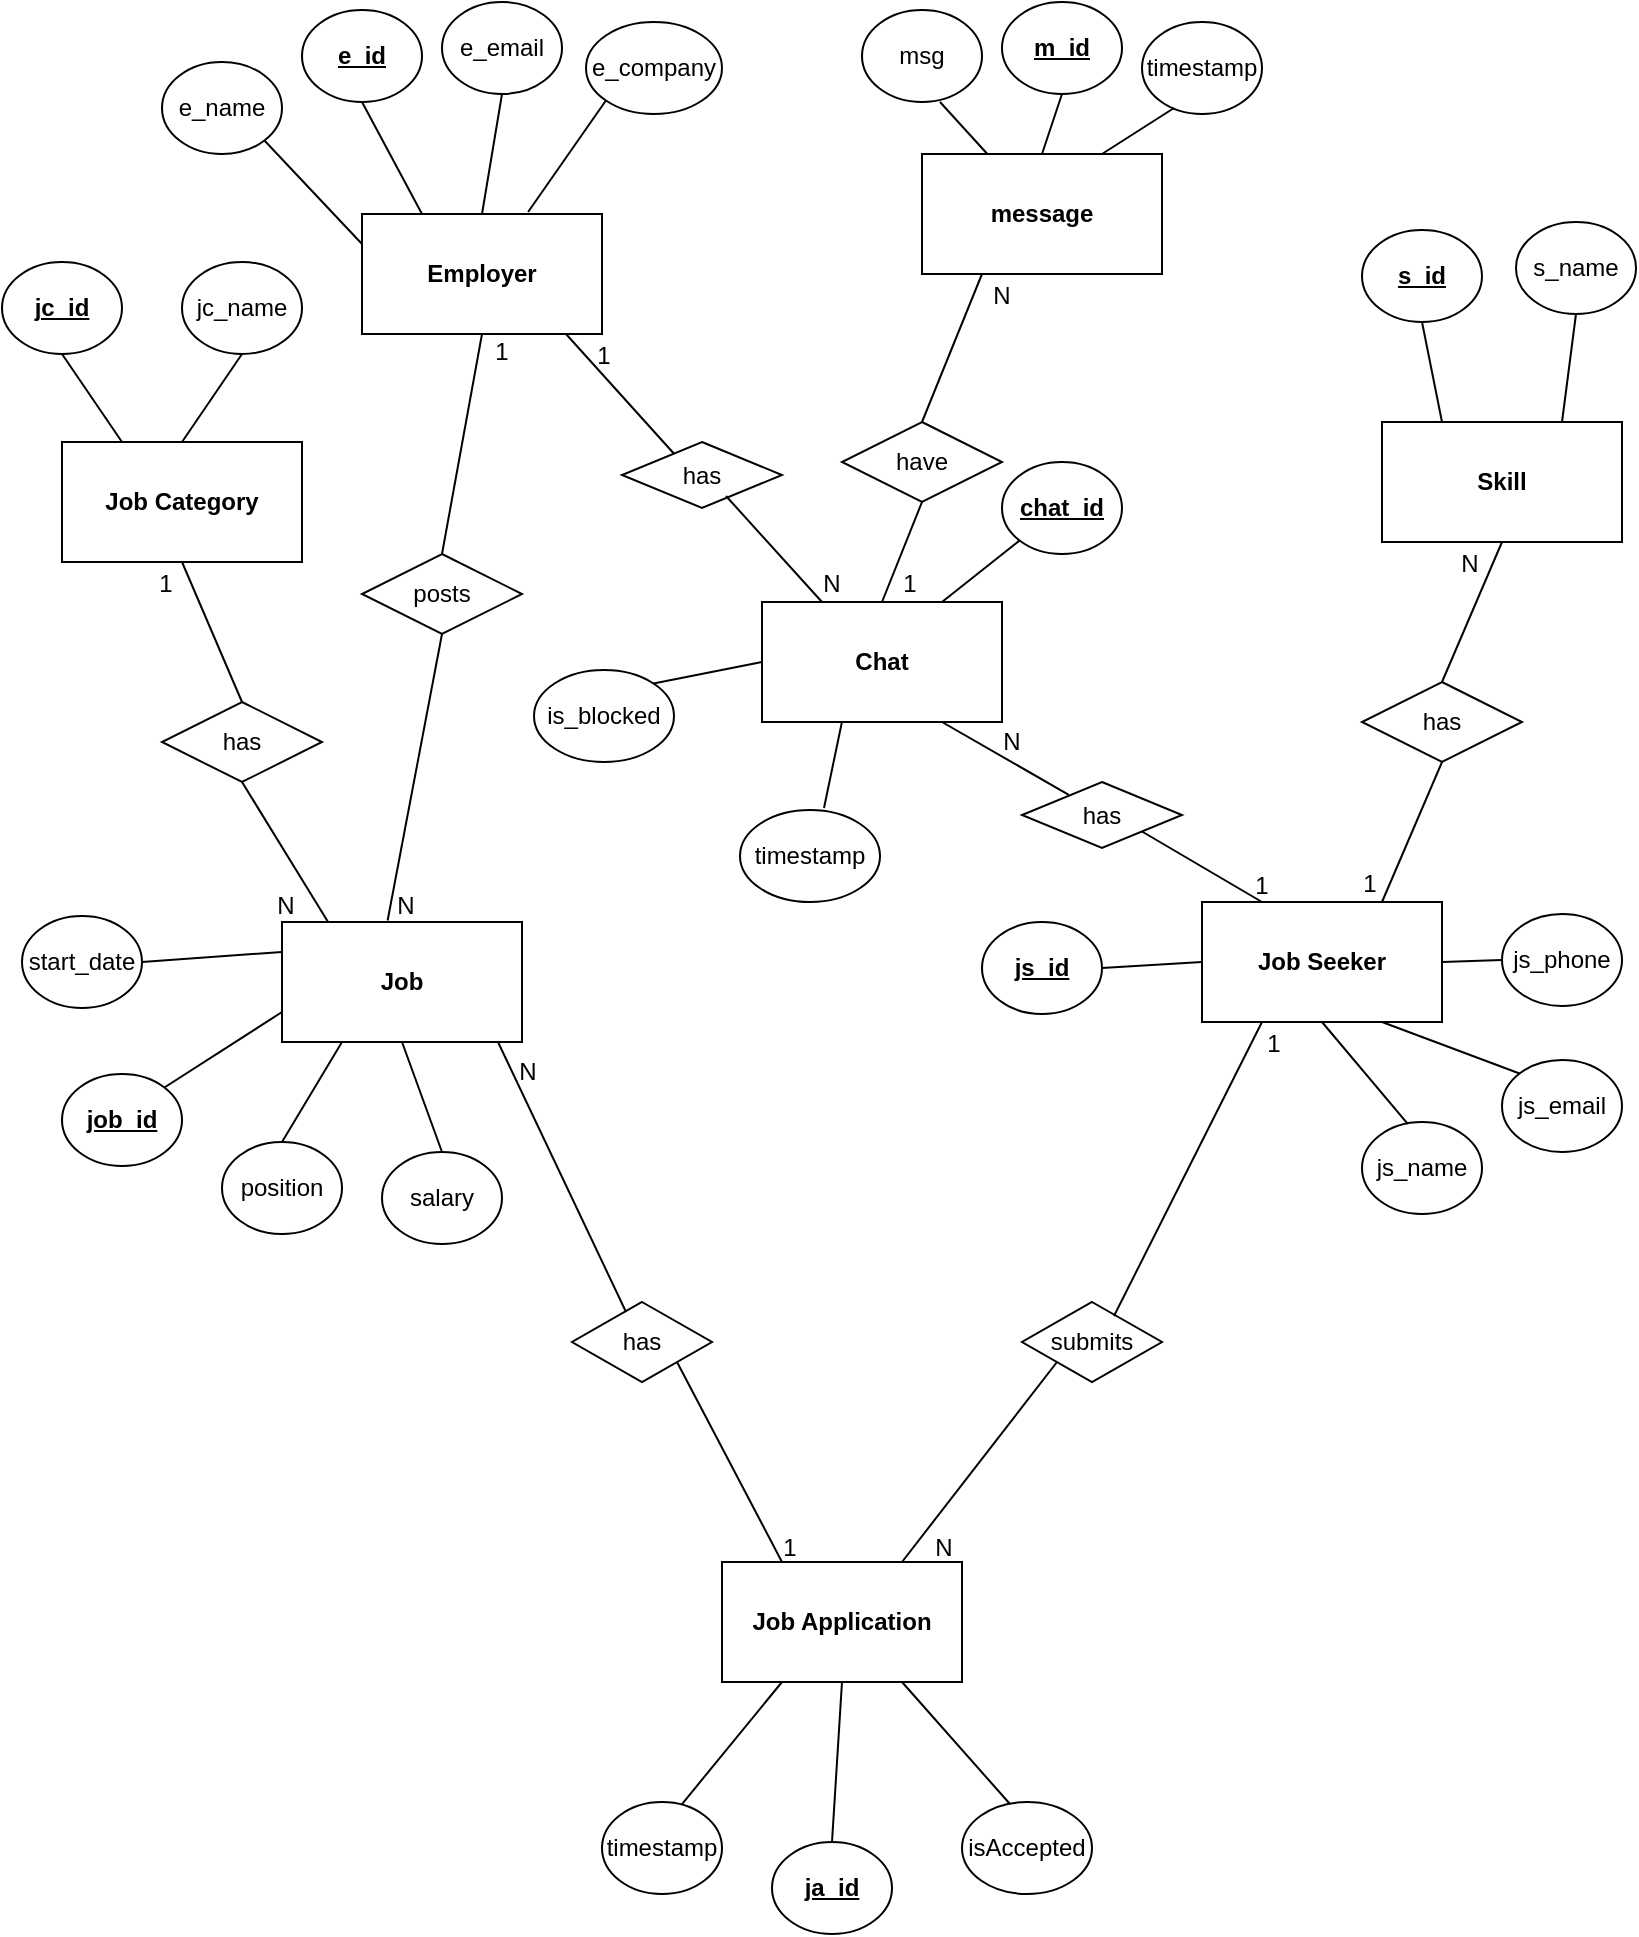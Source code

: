 <mxfile version="20.2.2" type="device"><diagram id="ot7mNQ8StKv5uAIz0K2X" name="Page-1"><mxGraphModel dx="1422" dy="754" grid="1" gridSize="10" guides="1" tooltips="1" connect="1" arrows="1" fold="1" page="1" pageScale="1" pageWidth="827" pageHeight="1169" math="0" shadow="0"><root><mxCell id="0"/><mxCell id="1" parent="0"/><mxCell id="KXosgLUFcBgV6PKpfc1--1" value="&lt;b&gt;Employer&lt;/b&gt;" style="rounded=0;whiteSpace=wrap;html=1;" parent="1" vertex="1"><mxGeometry x="190" y="116" width="120" height="60" as="geometry"/></mxCell><mxCell id="KXosgLUFcBgV6PKpfc1--2" value="&lt;b&gt;Job Seeker&lt;/b&gt;" style="rounded=0;whiteSpace=wrap;html=1;" parent="1" vertex="1"><mxGeometry x="610" y="460" width="120" height="60" as="geometry"/></mxCell><mxCell id="KXosgLUFcBgV6PKpfc1--4" value="&lt;b&gt;Skill&lt;/b&gt;" style="rounded=0;whiteSpace=wrap;html=1;" parent="1" vertex="1"><mxGeometry x="700" y="220" width="120" height="60" as="geometry"/></mxCell><mxCell id="KXosgLUFcBgV6PKpfc1--5" value="&lt;b&gt;Job Category&lt;/b&gt;" style="rounded=0;whiteSpace=wrap;html=1;" parent="1" vertex="1"><mxGeometry x="40" y="230" width="120" height="60" as="geometry"/></mxCell><mxCell id="KXosgLUFcBgV6PKpfc1--7" value="&lt;b&gt;Job&lt;/b&gt;" style="rounded=0;whiteSpace=wrap;html=1;" parent="1" vertex="1"><mxGeometry x="150" y="470" width="120" height="60" as="geometry"/></mxCell><mxCell id="KXosgLUFcBgV6PKpfc1--12" value="has" style="rhombus;whiteSpace=wrap;html=1;" parent="1" vertex="1"><mxGeometry x="690" y="350" width="80" height="40" as="geometry"/></mxCell><mxCell id="KXosgLUFcBgV6PKpfc1--14" value="posts" style="rhombus;whiteSpace=wrap;html=1;" parent="1" vertex="1"><mxGeometry x="190" y="286" width="80" height="40" as="geometry"/></mxCell><mxCell id="KXosgLUFcBgV6PKpfc1--15" value="has" style="rhombus;whiteSpace=wrap;html=1;" parent="1" vertex="1"><mxGeometry x="90" y="360" width="80" height="40" as="geometry"/></mxCell><mxCell id="KXosgLUFcBgV6PKpfc1--16" value="has" style="rhombus;whiteSpace=wrap;html=1;" parent="1" vertex="1"><mxGeometry x="295" y="660" width="70" height="40" as="geometry"/></mxCell><mxCell id="KXosgLUFcBgV6PKpfc1--17" value="submits" style="rhombus;whiteSpace=wrap;html=1;" parent="1" vertex="1"><mxGeometry x="520" y="660" width="70" height="40" as="geometry"/></mxCell><mxCell id="KXosgLUFcBgV6PKpfc1--20" value="" style="endArrow=none;html=1;rounded=0;entryX=0.5;entryY=1;entryDx=0;entryDy=0;exitX=0.5;exitY=0;exitDx=0;exitDy=0;" parent="1" source="KXosgLUFcBgV6PKpfc1--15" target="KXosgLUFcBgV6PKpfc1--5" edge="1"><mxGeometry width="50" height="50" relative="1" as="geometry"><mxPoint x="90" y="500" as="sourcePoint"/><mxPoint x="140" y="450" as="targetPoint"/></mxGeometry></mxCell><mxCell id="KXosgLUFcBgV6PKpfc1--21" value="" style="endArrow=none;html=1;rounded=0;entryX=0.5;entryY=1;entryDx=0;entryDy=0;exitX=0.192;exitY=0;exitDx=0;exitDy=0;exitPerimeter=0;" parent="1" source="KXosgLUFcBgV6PKpfc1--7" target="KXosgLUFcBgV6PKpfc1--15" edge="1"><mxGeometry width="50" height="50" relative="1" as="geometry"><mxPoint x="260" y="440" as="sourcePoint"/><mxPoint x="190" y="450" as="targetPoint"/></mxGeometry></mxCell><mxCell id="KXosgLUFcBgV6PKpfc1--22" value="" style="endArrow=none;html=1;rounded=0;entryX=0.5;entryY=1;entryDx=0;entryDy=0;exitX=0.44;exitY=-0.013;exitDx=0;exitDy=0;exitPerimeter=0;" parent="1" source="KXosgLUFcBgV6PKpfc1--7" target="KXosgLUFcBgV6PKpfc1--14" edge="1"><mxGeometry width="50" height="50" relative="1" as="geometry"><mxPoint x="320" y="380" as="sourcePoint"/><mxPoint x="370" y="330" as="targetPoint"/></mxGeometry></mxCell><mxCell id="KXosgLUFcBgV6PKpfc1--23" value="" style="endArrow=none;html=1;rounded=0;entryX=0.5;entryY=1;entryDx=0;entryDy=0;exitX=0.5;exitY=0;exitDx=0;exitDy=0;" parent="1" source="KXosgLUFcBgV6PKpfc1--14" target="KXosgLUFcBgV6PKpfc1--1" edge="1"><mxGeometry width="50" height="50" relative="1" as="geometry"><mxPoint x="380" y="200" as="sourcePoint"/><mxPoint x="430" y="150" as="targetPoint"/></mxGeometry></mxCell><mxCell id="KXosgLUFcBgV6PKpfc1--24" value="" style="endArrow=none;html=1;rounded=0;entryX=0.386;entryY=0.125;entryDx=0;entryDy=0;exitX=0.25;exitY=0;exitDx=0;exitDy=0;entryPerimeter=0;" parent="1" source="KXosgLUFcBgV6PKpfc1--35" target="KXosgLUFcBgV6PKpfc1--16" edge="1"><mxGeometry width="50" height="50" relative="1" as="geometry"><mxPoint x="400" y="420" as="sourcePoint"/><mxPoint x="450" y="370" as="targetPoint"/></mxGeometry></mxCell><mxCell id="KXosgLUFcBgV6PKpfc1--25" value="" style="endArrow=none;html=1;rounded=0;exitX=1;exitY=1;exitDx=0;exitDy=0;entryX=0.25;entryY=0;entryDx=0;entryDy=0;" parent="1" source="KXosgLUFcBgV6PKpfc1--16" target="Z9V-n-naRzjjNJG9ukFf-1" edge="1"><mxGeometry width="50" height="50" relative="1" as="geometry"><mxPoint x="500" y="260" as="sourcePoint"/><mxPoint x="530" y="650" as="targetPoint"/></mxGeometry></mxCell><mxCell id="KXosgLUFcBgV6PKpfc1--26" value="" style="endArrow=none;html=1;rounded=0;entryX=0;entryY=1;entryDx=0;entryDy=0;exitX=0.75;exitY=0;exitDx=0;exitDy=0;" parent="1" source="Z9V-n-naRzjjNJG9ukFf-1" target="KXosgLUFcBgV6PKpfc1--17" edge="1"><mxGeometry width="50" height="50" relative="1" as="geometry"><mxPoint x="530" y="470" as="sourcePoint"/><mxPoint x="580" y="420" as="targetPoint"/></mxGeometry></mxCell><mxCell id="KXosgLUFcBgV6PKpfc1--27" value="" style="endArrow=none;html=1;rounded=0;entryX=0.25;entryY=1;entryDx=0;entryDy=0;exitX=0.657;exitY=0.175;exitDx=0;exitDy=0;exitPerimeter=0;" parent="1" source="KXosgLUFcBgV6PKpfc1--17" target="KXosgLUFcBgV6PKpfc1--2" edge="1"><mxGeometry width="50" height="50" relative="1" as="geometry"><mxPoint x="660" y="330" as="sourcePoint"/><mxPoint x="710" y="280" as="targetPoint"/></mxGeometry></mxCell><mxCell id="KXosgLUFcBgV6PKpfc1--28" value="" style="endArrow=none;html=1;rounded=0;entryX=0.5;entryY=1;entryDx=0;entryDy=0;exitX=0.75;exitY=0;exitDx=0;exitDy=0;" parent="1" source="KXosgLUFcBgV6PKpfc1--2" target="KXosgLUFcBgV6PKpfc1--12" edge="1"><mxGeometry width="50" height="50" relative="1" as="geometry"><mxPoint x="630" y="450" as="sourcePoint"/><mxPoint x="680" y="400" as="targetPoint"/></mxGeometry></mxCell><mxCell id="KXosgLUFcBgV6PKpfc1--29" value="" style="endArrow=none;html=1;rounded=0;exitX=0.5;exitY=0;exitDx=0;exitDy=0;entryX=0.5;entryY=1;entryDx=0;entryDy=0;" parent="1" source="KXosgLUFcBgV6PKpfc1--12" target="KXosgLUFcBgV6PKpfc1--4" edge="1"><mxGeometry width="50" height="50" relative="1" as="geometry"><mxPoint x="770" y="390" as="sourcePoint"/><mxPoint x="820" y="340" as="targetPoint"/></mxGeometry></mxCell><mxCell id="KXosgLUFcBgV6PKpfc1--30" value="1" style="text;html=1;strokeColor=none;fillColor=none;align=center;verticalAlign=middle;whiteSpace=wrap;rounded=0;" parent="1" vertex="1"><mxGeometry x="664" y="436" width="60" height="30" as="geometry"/></mxCell><mxCell id="KXosgLUFcBgV6PKpfc1--31" value="N" style="text;html=1;strokeColor=none;fillColor=none;align=center;verticalAlign=middle;whiteSpace=wrap;rounded=0;" parent="1" vertex="1"><mxGeometry x="714" y="276" width="60" height="30" as="geometry"/></mxCell><mxCell id="KXosgLUFcBgV6PKpfc1--32" value="1" style="text;html=1;strokeColor=none;fillColor=none;align=center;verticalAlign=middle;whiteSpace=wrap;rounded=0;" parent="1" vertex="1"><mxGeometry x="616" y="516" width="60" height="30" as="geometry"/></mxCell><mxCell id="KXosgLUFcBgV6PKpfc1--33" value="N" style="text;html=1;strokeColor=none;fillColor=none;align=center;verticalAlign=middle;whiteSpace=wrap;rounded=0;" parent="1" vertex="1"><mxGeometry x="451" y="768" width="60" height="30" as="geometry"/></mxCell><mxCell id="KXosgLUFcBgV6PKpfc1--34" value="1" style="text;html=1;strokeColor=none;fillColor=none;align=center;verticalAlign=middle;whiteSpace=wrap;rounded=0;" parent="1" vertex="1"><mxGeometry x="374" y="768" width="60" height="30" as="geometry"/></mxCell><mxCell id="KXosgLUFcBgV6PKpfc1--35" value="N" style="text;html=1;strokeColor=none;fillColor=none;align=center;verticalAlign=middle;whiteSpace=wrap;rounded=0;" parent="1" vertex="1"><mxGeometry x="243" y="530" width="60" height="30" as="geometry"/></mxCell><mxCell id="KXosgLUFcBgV6PKpfc1--37" value="1" style="text;html=1;strokeColor=none;fillColor=none;align=center;verticalAlign=middle;whiteSpace=wrap;rounded=0;" parent="1" vertex="1"><mxGeometry x="230" y="170" width="60" height="30" as="geometry"/></mxCell><mxCell id="KXosgLUFcBgV6PKpfc1--39" value="N" style="text;html=1;strokeColor=none;fillColor=none;align=center;verticalAlign=middle;whiteSpace=wrap;rounded=0;" parent="1" vertex="1"><mxGeometry x="182" y="447" width="60" height="30" as="geometry"/></mxCell><mxCell id="KXosgLUFcBgV6PKpfc1--40" value="N" style="text;html=1;strokeColor=none;fillColor=none;align=center;verticalAlign=middle;whiteSpace=wrap;rounded=0;" parent="1" vertex="1"><mxGeometry x="122" y="447" width="60" height="30" as="geometry"/></mxCell><mxCell id="KXosgLUFcBgV6PKpfc1--42" value="1" style="text;html=1;strokeColor=none;fillColor=none;align=center;verticalAlign=middle;whiteSpace=wrap;rounded=0;" parent="1" vertex="1"><mxGeometry x="62" y="286" width="60" height="30" as="geometry"/></mxCell><mxCell id="KXosgLUFcBgV6PKpfc1--43" value="s_name" style="ellipse;whiteSpace=wrap;html=1;" parent="1" vertex="1"><mxGeometry x="767" y="120" width="60" height="46" as="geometry"/></mxCell><mxCell id="KXosgLUFcBgV6PKpfc1--44" value="&lt;b&gt;&lt;u&gt;s_id&lt;/u&gt;&lt;/b&gt;" style="ellipse;whiteSpace=wrap;html=1;" parent="1" vertex="1"><mxGeometry x="690" y="124" width="60" height="46" as="geometry"/></mxCell><mxCell id="KXosgLUFcBgV6PKpfc1--45" value="&lt;b&gt;&lt;u&gt;js_id&lt;/u&gt;&lt;/b&gt;" style="ellipse;whiteSpace=wrap;html=1;" parent="1" vertex="1"><mxGeometry x="500" y="470" width="60" height="46" as="geometry"/></mxCell><mxCell id="KXosgLUFcBgV6PKpfc1--46" value="js_name" style="ellipse;whiteSpace=wrap;html=1;" parent="1" vertex="1"><mxGeometry x="690" y="570" width="60" height="46" as="geometry"/></mxCell><mxCell id="KXosgLUFcBgV6PKpfc1--47" value="js_email" style="ellipse;whiteSpace=wrap;html=1;" parent="1" vertex="1"><mxGeometry x="760" y="539" width="60" height="46" as="geometry"/></mxCell><mxCell id="KXosgLUFcBgV6PKpfc1--48" value="js_phone" style="ellipse;whiteSpace=wrap;html=1;" parent="1" vertex="1"><mxGeometry x="760" y="466" width="60" height="46" as="geometry"/></mxCell><mxCell id="KXosgLUFcBgV6PKpfc1--49" value="&lt;b&gt;&lt;u&gt;job_id&lt;/u&gt;&lt;/b&gt;" style="ellipse;whiteSpace=wrap;html=1;" parent="1" vertex="1"><mxGeometry x="40" y="546" width="60" height="46" as="geometry"/></mxCell><mxCell id="KXosgLUFcBgV6PKpfc1--50" value="position" style="ellipse;whiteSpace=wrap;html=1;" parent="1" vertex="1"><mxGeometry x="120" y="580" width="60" height="46" as="geometry"/></mxCell><mxCell id="KXosgLUFcBgV6PKpfc1--51" value="salary" style="ellipse;whiteSpace=wrap;html=1;" parent="1" vertex="1"><mxGeometry x="200" y="585" width="60" height="46" as="geometry"/></mxCell><mxCell id="KXosgLUFcBgV6PKpfc1--52" value="start_date" style="ellipse;whiteSpace=wrap;html=1;" parent="1" vertex="1"><mxGeometry x="20" y="467" width="60" height="46" as="geometry"/></mxCell><mxCell id="KXosgLUFcBgV6PKpfc1--53" value="&lt;b&gt;&lt;u&gt;jc_id&lt;/u&gt;&lt;/b&gt;" style="ellipse;whiteSpace=wrap;html=1;" parent="1" vertex="1"><mxGeometry x="10" y="140" width="60" height="46" as="geometry"/></mxCell><mxCell id="KXosgLUFcBgV6PKpfc1--54" value="jc_name" style="ellipse;whiteSpace=wrap;html=1;" parent="1" vertex="1"><mxGeometry x="100" y="140" width="60" height="46" as="geometry"/></mxCell><mxCell id="KXosgLUFcBgV6PKpfc1--58" value="&lt;u&gt;&lt;b&gt;e_id&lt;/b&gt;&lt;/u&gt;" style="ellipse;whiteSpace=wrap;html=1;" parent="1" vertex="1"><mxGeometry x="160" y="14" width="60" height="46" as="geometry"/></mxCell><mxCell id="KXosgLUFcBgV6PKpfc1--59" value="e_name" style="ellipse;whiteSpace=wrap;html=1;" parent="1" vertex="1"><mxGeometry x="90" y="40" width="60" height="46" as="geometry"/></mxCell><mxCell id="KXosgLUFcBgV6PKpfc1--60" value="e_email" style="ellipse;whiteSpace=wrap;html=1;" parent="1" vertex="1"><mxGeometry x="230" y="10" width="60" height="46" as="geometry"/></mxCell><mxCell id="KXosgLUFcBgV6PKpfc1--61" value="e_company" style="ellipse;whiteSpace=wrap;html=1;" parent="1" vertex="1"><mxGeometry x="302" y="20" width="68" height="46" as="geometry"/></mxCell><mxCell id="KXosgLUFcBgV6PKpfc1--62" value="" style="endArrow=none;html=1;rounded=0;entryX=0.5;entryY=1;entryDx=0;entryDy=0;exitX=0.25;exitY=0;exitDx=0;exitDy=0;" parent="1" source="KXosgLUFcBgV6PKpfc1--5" target="KXosgLUFcBgV6PKpfc1--53" edge="1"><mxGeometry width="50" height="50" relative="1" as="geometry"><mxPoint x="20" y="260" as="sourcePoint"/><mxPoint x="70" y="210" as="targetPoint"/></mxGeometry></mxCell><mxCell id="KXosgLUFcBgV6PKpfc1--63" value="" style="endArrow=none;html=1;rounded=0;entryX=0.5;entryY=1;entryDx=0;entryDy=0;exitX=0.5;exitY=0;exitDx=0;exitDy=0;" parent="1" source="KXosgLUFcBgV6PKpfc1--5" target="KXosgLUFcBgV6PKpfc1--54" edge="1"><mxGeometry width="50" height="50" relative="1" as="geometry"><mxPoint x="160" y="230" as="sourcePoint"/><mxPoint x="210" y="180" as="targetPoint"/></mxGeometry></mxCell><mxCell id="KXosgLUFcBgV6PKpfc1--64" value="" style="endArrow=none;html=1;rounded=0;entryX=1;entryY=1;entryDx=0;entryDy=0;exitX=0;exitY=0.25;exitDx=0;exitDy=0;" parent="1" source="KXosgLUFcBgV6PKpfc1--1" target="KXosgLUFcBgV6PKpfc1--59" edge="1"><mxGeometry width="50" height="50" relative="1" as="geometry"><mxPoint x="200" y="140" as="sourcePoint"/><mxPoint x="250" y="90" as="targetPoint"/></mxGeometry></mxCell><mxCell id="KXosgLUFcBgV6PKpfc1--65" value="" style="endArrow=none;html=1;rounded=0;entryX=0.5;entryY=1;entryDx=0;entryDy=0;exitX=0.25;exitY=0;exitDx=0;exitDy=0;" parent="1" source="KXosgLUFcBgV6PKpfc1--1" target="KXosgLUFcBgV6PKpfc1--58" edge="1"><mxGeometry width="50" height="50" relative="1" as="geometry"><mxPoint x="230" y="100" as="sourcePoint"/><mxPoint x="280" y="50" as="targetPoint"/></mxGeometry></mxCell><mxCell id="KXosgLUFcBgV6PKpfc1--66" value="" style="endArrow=none;html=1;rounded=0;entryX=0.5;entryY=1;entryDx=0;entryDy=0;exitX=0.5;exitY=0;exitDx=0;exitDy=0;" parent="1" source="KXosgLUFcBgV6PKpfc1--1" target="KXosgLUFcBgV6PKpfc1--60" edge="1"><mxGeometry width="50" height="50" relative="1" as="geometry"><mxPoint x="280" y="110" as="sourcePoint"/><mxPoint x="330" y="60" as="targetPoint"/></mxGeometry></mxCell><mxCell id="KXosgLUFcBgV6PKpfc1--67" value="" style="endArrow=none;html=1;rounded=0;entryX=0;entryY=1;entryDx=0;entryDy=0;exitX=0.692;exitY=-0.017;exitDx=0;exitDy=0;exitPerimeter=0;" parent="1" source="KXosgLUFcBgV6PKpfc1--1" target="KXosgLUFcBgV6PKpfc1--61" edge="1"><mxGeometry width="50" height="50" relative="1" as="geometry"><mxPoint x="280" y="110" as="sourcePoint"/><mxPoint x="370" y="60" as="targetPoint"/></mxGeometry></mxCell><mxCell id="KXosgLUFcBgV6PKpfc1--71" value="" style="endArrow=none;html=1;rounded=0;entryX=0.5;entryY=1;entryDx=0;entryDy=0;exitX=0.25;exitY=0;exitDx=0;exitDy=0;" parent="1" source="KXosgLUFcBgV6PKpfc1--4" target="KXosgLUFcBgV6PKpfc1--44" edge="1"><mxGeometry width="50" height="50" relative="1" as="geometry"><mxPoint x="640" y="230" as="sourcePoint"/><mxPoint x="690" y="180" as="targetPoint"/></mxGeometry></mxCell><mxCell id="KXosgLUFcBgV6PKpfc1--72" value="" style="endArrow=none;html=1;rounded=0;entryX=0.5;entryY=1;entryDx=0;entryDy=0;exitX=0.75;exitY=0;exitDx=0;exitDy=0;" parent="1" source="KXosgLUFcBgV6PKpfc1--4" target="KXosgLUFcBgV6PKpfc1--43" edge="1"><mxGeometry width="50" height="50" relative="1" as="geometry"><mxPoint x="730" y="150" as="sourcePoint"/><mxPoint x="780" y="100" as="targetPoint"/></mxGeometry></mxCell><mxCell id="KXosgLUFcBgV6PKpfc1--73" value="" style="endArrow=none;html=1;rounded=0;entryX=0.5;entryY=1;entryDx=0;entryDy=0;exitX=0.5;exitY=0;exitDx=0;exitDy=0;" parent="1" source="KXosgLUFcBgV6PKpfc1--51" target="KXosgLUFcBgV6PKpfc1--7" edge="1"><mxGeometry width="50" height="50" relative="1" as="geometry"><mxPoint x="300" y="670" as="sourcePoint"/><mxPoint x="350" y="620" as="targetPoint"/></mxGeometry></mxCell><mxCell id="KXosgLUFcBgV6PKpfc1--74" value="" style="endArrow=none;html=1;rounded=0;entryX=0.25;entryY=1;entryDx=0;entryDy=0;exitX=0.5;exitY=0;exitDx=0;exitDy=0;" parent="1" source="KXosgLUFcBgV6PKpfc1--50" target="KXosgLUFcBgV6PKpfc1--7" edge="1"><mxGeometry width="50" height="50" relative="1" as="geometry"><mxPoint x="320" y="680" as="sourcePoint"/><mxPoint x="370" y="630" as="targetPoint"/></mxGeometry></mxCell><mxCell id="KXosgLUFcBgV6PKpfc1--75" value="" style="endArrow=none;html=1;rounded=0;entryX=0;entryY=0.25;entryDx=0;entryDy=0;exitX=1;exitY=0.5;exitDx=0;exitDy=0;" parent="1" source="KXosgLUFcBgV6PKpfc1--52" target="KXosgLUFcBgV6PKpfc1--7" edge="1"><mxGeometry width="50" height="50" relative="1" as="geometry"><mxPoint x="70" y="520" as="sourcePoint"/><mxPoint x="120" y="470" as="targetPoint"/></mxGeometry></mxCell><mxCell id="KXosgLUFcBgV6PKpfc1--76" value="" style="endArrow=none;html=1;rounded=0;entryX=0;entryY=0.75;entryDx=0;entryDy=0;exitX=1;exitY=0;exitDx=0;exitDy=0;" parent="1" source="KXosgLUFcBgV6PKpfc1--49" target="KXosgLUFcBgV6PKpfc1--7" edge="1"><mxGeometry width="50" height="50" relative="1" as="geometry"><mxPoint x="120" y="550" as="sourcePoint"/><mxPoint x="170" y="500" as="targetPoint"/></mxGeometry></mxCell><mxCell id="KXosgLUFcBgV6PKpfc1--77" value="" style="endArrow=none;html=1;rounded=0;entryX=0;entryY=0.5;entryDx=0;entryDy=0;exitX=1;exitY=0.5;exitDx=0;exitDy=0;" parent="1" source="KXosgLUFcBgV6PKpfc1--45" target="KXosgLUFcBgV6PKpfc1--2" edge="1"><mxGeometry width="50" height="50" relative="1" as="geometry"><mxPoint x="450" y="670" as="sourcePoint"/><mxPoint x="500" y="620" as="targetPoint"/></mxGeometry></mxCell><mxCell id="KXosgLUFcBgV6PKpfc1--78" value="" style="endArrow=none;html=1;rounded=0;entryX=0.5;entryY=1;entryDx=0;entryDy=0;exitX=0.383;exitY=0.022;exitDx=0;exitDy=0;exitPerimeter=0;" parent="1" target="KXosgLUFcBgV6PKpfc1--2" edge="1" source="KXosgLUFcBgV6PKpfc1--46"><mxGeometry width="50" height="50" relative="1" as="geometry"><mxPoint x="690" y="580" as="sourcePoint"/><mxPoint x="570" y="620" as="targetPoint"/></mxGeometry></mxCell><mxCell id="KXosgLUFcBgV6PKpfc1--79" value="" style="endArrow=none;html=1;rounded=0;entryX=0.75;entryY=1;entryDx=0;entryDy=0;exitX=0;exitY=0;exitDx=0;exitDy=0;" parent="1" source="KXosgLUFcBgV6PKpfc1--47" target="KXosgLUFcBgV6PKpfc1--2" edge="1"><mxGeometry width="50" height="50" relative="1" as="geometry"><mxPoint x="580" y="640" as="sourcePoint"/><mxPoint x="630" y="590" as="targetPoint"/></mxGeometry></mxCell><mxCell id="KXosgLUFcBgV6PKpfc1--80" value="" style="endArrow=none;html=1;rounded=0;entryX=1;entryY=0.5;entryDx=0;entryDy=0;exitX=0;exitY=0.5;exitDx=0;exitDy=0;" parent="1" source="KXosgLUFcBgV6PKpfc1--48" target="KXosgLUFcBgV6PKpfc1--2" edge="1"><mxGeometry width="50" height="50" relative="1" as="geometry"><mxPoint x="670" y="610" as="sourcePoint"/><mxPoint x="720" y="560" as="targetPoint"/></mxGeometry></mxCell><mxCell id="7U5U_9eREv7M8BSQjEDh-1" value="&lt;b&gt;Chat&lt;/b&gt;" style="rounded=0;whiteSpace=wrap;html=1;" parent="1" vertex="1"><mxGeometry x="390" y="310" width="120" height="60" as="geometry"/></mxCell><mxCell id="Z9V-n-naRzjjNJG9ukFf-1" value="&lt;b&gt;Job Application&lt;/b&gt;" style="rounded=0;whiteSpace=wrap;html=1;" vertex="1" parent="1"><mxGeometry x="370" y="790" width="120" height="60" as="geometry"/></mxCell><mxCell id="Z9V-n-naRzjjNJG9ukFf-2" value="&lt;u&gt;&lt;b&gt;ja_id&lt;/b&gt;&lt;/u&gt;" style="ellipse;whiteSpace=wrap;html=1;" vertex="1" parent="1"><mxGeometry x="395" y="930" width="60" height="46" as="geometry"/></mxCell><mxCell id="Z9V-n-naRzjjNJG9ukFf-3" value="isAccepted" style="ellipse;whiteSpace=wrap;html=1;" vertex="1" parent="1"><mxGeometry x="490" y="910" width="65" height="46" as="geometry"/></mxCell><mxCell id="Z9V-n-naRzjjNJG9ukFf-4" value="timestamp&lt;br&gt;" style="ellipse;whiteSpace=wrap;html=1;" vertex="1" parent="1"><mxGeometry x="310" y="910" width="60" height="46" as="geometry"/></mxCell><mxCell id="Z9V-n-naRzjjNJG9ukFf-5" value="" style="endArrow=none;html=1;rounded=0;entryX=0.667;entryY=0.022;entryDx=0;entryDy=0;exitX=0.25;exitY=1;exitDx=0;exitDy=0;entryPerimeter=0;" edge="1" parent="1" source="Z9V-n-naRzjjNJG9ukFf-1" target="Z9V-n-naRzjjNJG9ukFf-4"><mxGeometry width="50" height="50" relative="1" as="geometry"><mxPoint x="230" y="916" as="sourcePoint"/><mxPoint x="280" y="866" as="targetPoint"/></mxGeometry></mxCell><mxCell id="Z9V-n-naRzjjNJG9ukFf-6" value="" style="endArrow=none;html=1;rounded=0;entryX=0.369;entryY=0.022;entryDx=0;entryDy=0;exitX=0.75;exitY=1;exitDx=0;exitDy=0;entryPerimeter=0;" edge="1" parent="1" source="Z9V-n-naRzjjNJG9ukFf-1" target="Z9V-n-naRzjjNJG9ukFf-3"><mxGeometry width="50" height="50" relative="1" as="geometry"><mxPoint x="260" y="936" as="sourcePoint"/><mxPoint x="310" y="886" as="targetPoint"/></mxGeometry></mxCell><mxCell id="Z9V-n-naRzjjNJG9ukFf-7" value="" style="endArrow=none;html=1;rounded=0;entryX=0.5;entryY=0;entryDx=0;entryDy=0;exitX=0.5;exitY=1;exitDx=0;exitDy=0;" edge="1" parent="1" source="Z9V-n-naRzjjNJG9ukFf-1" target="Z9V-n-naRzjjNJG9ukFf-2"><mxGeometry width="50" height="50" relative="1" as="geometry"><mxPoint x="470" y="926" as="sourcePoint"/><mxPoint x="520" y="876" as="targetPoint"/></mxGeometry></mxCell><mxCell id="Z9V-n-naRzjjNJG9ukFf-10" value="&lt;u&gt;&lt;b&gt;chat_id&lt;/b&gt;&lt;/u&gt;" style="ellipse;whiteSpace=wrap;html=1;" vertex="1" parent="1"><mxGeometry x="510" y="240" width="60" height="46" as="geometry"/></mxCell><mxCell id="Z9V-n-naRzjjNJG9ukFf-11" value="" style="endArrow=none;html=1;rounded=0;exitX=0.338;exitY=0.212;exitDx=0;exitDy=0;exitPerimeter=0;" edge="1" parent="1" source="Z9V-n-naRzjjNJG9ukFf-12"><mxGeometry width="50" height="50" relative="1" as="geometry"><mxPoint x="330" y="240" as="sourcePoint"/><mxPoint x="292" y="176" as="targetPoint"/></mxGeometry></mxCell><mxCell id="Z9V-n-naRzjjNJG9ukFf-12" value="has" style="rhombus;whiteSpace=wrap;html=1;" vertex="1" parent="1"><mxGeometry x="320" y="230" width="80" height="33" as="geometry"/></mxCell><mxCell id="Z9V-n-naRzjjNJG9ukFf-13" value="" style="endArrow=none;html=1;rounded=0;entryX=0.65;entryY=0.818;entryDx=0;entryDy=0;exitX=0.25;exitY=0;exitDx=0;exitDy=0;entryPerimeter=0;" edge="1" parent="1" source="7U5U_9eREv7M8BSQjEDh-1" target="Z9V-n-naRzjjNJG9ukFf-12"><mxGeometry width="50" height="50" relative="1" as="geometry"><mxPoint x="270" y="410" as="sourcePoint"/><mxPoint x="320" y="360" as="targetPoint"/></mxGeometry></mxCell><mxCell id="Z9V-n-naRzjjNJG9ukFf-14" value="has" style="rhombus;whiteSpace=wrap;html=1;" vertex="1" parent="1"><mxGeometry x="520" y="400" width="80" height="33" as="geometry"/></mxCell><mxCell id="Z9V-n-naRzjjNJG9ukFf-15" value="" style="endArrow=none;html=1;rounded=0;" edge="1" parent="1"><mxGeometry width="50" height="50" relative="1" as="geometry"><mxPoint x="543.406" y="406.433" as="sourcePoint"/><mxPoint x="480" y="370" as="targetPoint"/></mxGeometry></mxCell><mxCell id="Z9V-n-naRzjjNJG9ukFf-16" value="" style="endArrow=none;html=1;rounded=0;entryX=1;entryY=1;entryDx=0;entryDy=0;exitX=0.25;exitY=0;exitDx=0;exitDy=0;" edge="1" parent="1" source="KXosgLUFcBgV6PKpfc1--2" target="Z9V-n-naRzjjNJG9ukFf-14"><mxGeometry width="50" height="50" relative="1" as="geometry"><mxPoint x="370" y="510" as="sourcePoint"/><mxPoint x="420" y="460" as="targetPoint"/></mxGeometry></mxCell><mxCell id="Z9V-n-naRzjjNJG9ukFf-17" value="1" style="text;html=1;strokeColor=none;fillColor=none;align=center;verticalAlign=middle;whiteSpace=wrap;rounded=0;" vertex="1" parent="1"><mxGeometry x="281" y="172" width="60" height="30" as="geometry"/></mxCell><mxCell id="Z9V-n-naRzjjNJG9ukFf-18" value="N" style="text;html=1;strokeColor=none;fillColor=none;align=center;verticalAlign=middle;whiteSpace=wrap;rounded=0;" vertex="1" parent="1"><mxGeometry x="395" y="286" width="60" height="30" as="geometry"/></mxCell><mxCell id="Z9V-n-naRzjjNJG9ukFf-19" value="1" style="text;html=1;strokeColor=none;fillColor=none;align=center;verticalAlign=middle;whiteSpace=wrap;rounded=0;" vertex="1" parent="1"><mxGeometry x="610" y="437" width="60" height="30" as="geometry"/></mxCell><mxCell id="Z9V-n-naRzjjNJG9ukFf-20" value="N" style="text;html=1;strokeColor=none;fillColor=none;align=center;verticalAlign=middle;whiteSpace=wrap;rounded=0;" vertex="1" parent="1"><mxGeometry x="485" y="365" width="60" height="30" as="geometry"/></mxCell><mxCell id="Z9V-n-naRzjjNJG9ukFf-23" value="timestamp" style="ellipse;whiteSpace=wrap;html=1;" vertex="1" parent="1"><mxGeometry x="379" y="414" width="70" height="46" as="geometry"/></mxCell><mxCell id="Z9V-n-naRzjjNJG9ukFf-24" value="is_blocked" style="ellipse;whiteSpace=wrap;html=1;" vertex="1" parent="1"><mxGeometry x="276" y="344" width="70" height="46" as="geometry"/></mxCell><mxCell id="Z9V-n-naRzjjNJG9ukFf-25" value="" style="endArrow=none;html=1;rounded=0;entryX=0.333;entryY=1;entryDx=0;entryDy=0;entryPerimeter=0;exitX=0.6;exitY=-0.022;exitDx=0;exitDy=0;exitPerimeter=0;" edge="1" parent="1" source="Z9V-n-naRzjjNJG9ukFf-23" target="7U5U_9eREv7M8BSQjEDh-1"><mxGeometry width="50" height="50" relative="1" as="geometry"><mxPoint x="370" y="560" as="sourcePoint"/><mxPoint x="420" y="510" as="targetPoint"/></mxGeometry></mxCell><mxCell id="Z9V-n-naRzjjNJG9ukFf-26" value="" style="endArrow=none;html=1;rounded=0;entryX=0;entryY=0.5;entryDx=0;entryDy=0;exitX=1;exitY=0;exitDx=0;exitDy=0;" edge="1" parent="1" source="Z9V-n-naRzjjNJG9ukFf-24" target="7U5U_9eREv7M8BSQjEDh-1"><mxGeometry width="50" height="50" relative="1" as="geometry"><mxPoint x="290" y="470" as="sourcePoint"/><mxPoint x="340" y="420" as="targetPoint"/></mxGeometry></mxCell><mxCell id="Z9V-n-naRzjjNJG9ukFf-27" value="" style="endArrow=none;html=1;rounded=0;exitX=0.75;exitY=0;exitDx=0;exitDy=0;entryX=0;entryY=1;entryDx=0;entryDy=0;" edge="1" parent="1" source="7U5U_9eREv7M8BSQjEDh-1" target="Z9V-n-naRzjjNJG9ukFf-10"><mxGeometry width="50" height="50" relative="1" as="geometry"><mxPoint x="490" y="280" as="sourcePoint"/><mxPoint x="540" y="230" as="targetPoint"/></mxGeometry></mxCell><mxCell id="Z9V-n-naRzjjNJG9ukFf-29" value="&lt;b&gt;message&lt;/b&gt;" style="rounded=0;whiteSpace=wrap;html=1;" vertex="1" parent="1"><mxGeometry x="470" y="86" width="120" height="60" as="geometry"/></mxCell><mxCell id="Z9V-n-naRzjjNJG9ukFf-30" value="&lt;u style=&quot;&quot;&gt;&lt;b&gt;m_id&lt;/b&gt;&lt;/u&gt;" style="ellipse;whiteSpace=wrap;html=1;" vertex="1" parent="1"><mxGeometry x="510" y="10" width="60" height="46" as="geometry"/></mxCell><mxCell id="Z9V-n-naRzjjNJG9ukFf-31" value="timestamp" style="ellipse;whiteSpace=wrap;html=1;" vertex="1" parent="1"><mxGeometry x="580" y="20" width="60" height="46" as="geometry"/></mxCell><mxCell id="Z9V-n-naRzjjNJG9ukFf-32" value="msg" style="ellipse;whiteSpace=wrap;html=1;" vertex="1" parent="1"><mxGeometry x="440" y="14" width="60" height="46" as="geometry"/></mxCell><mxCell id="Z9V-n-naRzjjNJG9ukFf-33" value="" style="endArrow=none;html=1;rounded=0;exitX=0.5;exitY=0;exitDx=0;exitDy=0;" edge="1" parent="1" source="7U5U_9eREv7M8BSQjEDh-1"><mxGeometry width="50" height="50" relative="1" as="geometry"><mxPoint x="450" y="290" as="sourcePoint"/><mxPoint x="470" y="260" as="targetPoint"/></mxGeometry></mxCell><mxCell id="Z9V-n-naRzjjNJG9ukFf-34" value="have" style="rhombus;whiteSpace=wrap;html=1;" vertex="1" parent="1"><mxGeometry x="430" y="220" width="80" height="40" as="geometry"/></mxCell><mxCell id="Z9V-n-naRzjjNJG9ukFf-36" value="" style="endArrow=none;html=1;rounded=0;entryX=0.25;entryY=1;entryDx=0;entryDy=0;exitX=0.5;exitY=0;exitDx=0;exitDy=0;" edge="1" parent="1" source="Z9V-n-naRzjjNJG9ukFf-34" target="Z9V-n-naRzjjNJG9ukFf-29"><mxGeometry width="50" height="50" relative="1" as="geometry"><mxPoint x="400" y="230" as="sourcePoint"/><mxPoint x="450" y="180" as="targetPoint"/></mxGeometry></mxCell><mxCell id="Z9V-n-naRzjjNJG9ukFf-37" value="" style="endArrow=none;html=1;rounded=0;entryX=0.65;entryY=1;entryDx=0;entryDy=0;entryPerimeter=0;" edge="1" parent="1" source="Z9V-n-naRzjjNJG9ukFf-29" target="Z9V-n-naRzjjNJG9ukFf-32"><mxGeometry width="50" height="50" relative="1" as="geometry"><mxPoint x="360" y="180" as="sourcePoint"/><mxPoint x="410" y="130" as="targetPoint"/></mxGeometry></mxCell><mxCell id="Z9V-n-naRzjjNJG9ukFf-39" value="" style="endArrow=none;html=1;rounded=0;entryX=0.5;entryY=1;entryDx=0;entryDy=0;exitX=0.5;exitY=0;exitDx=0;exitDy=0;" edge="1" parent="1" source="Z9V-n-naRzjjNJG9ukFf-29" target="Z9V-n-naRzjjNJG9ukFf-30"><mxGeometry width="50" height="50" relative="1" as="geometry"><mxPoint x="390" y="290" as="sourcePoint"/><mxPoint x="440" y="240" as="targetPoint"/></mxGeometry></mxCell><mxCell id="Z9V-n-naRzjjNJG9ukFf-40" value="" style="endArrow=none;html=1;rounded=0;entryX=0.267;entryY=0.935;entryDx=0;entryDy=0;entryPerimeter=0;exitX=0.75;exitY=0;exitDx=0;exitDy=0;" edge="1" parent="1" source="Z9V-n-naRzjjNJG9ukFf-29" target="Z9V-n-naRzjjNJG9ukFf-31"><mxGeometry width="50" height="50" relative="1" as="geometry"><mxPoint x="620" y="180" as="sourcePoint"/><mxPoint x="670" y="130" as="targetPoint"/></mxGeometry></mxCell><mxCell id="Z9V-n-naRzjjNJG9ukFf-41" value="1" style="text;html=1;strokeColor=none;fillColor=none;align=center;verticalAlign=middle;whiteSpace=wrap;rounded=0;" vertex="1" parent="1"><mxGeometry x="434" y="286" width="60" height="30" as="geometry"/></mxCell><mxCell id="Z9V-n-naRzjjNJG9ukFf-42" value="N" style="text;html=1;strokeColor=none;fillColor=none;align=center;verticalAlign=middle;whiteSpace=wrap;rounded=0;" vertex="1" parent="1"><mxGeometry x="480" y="142" width="60" height="30" as="geometry"/></mxCell></root></mxGraphModel></diagram></mxfile>